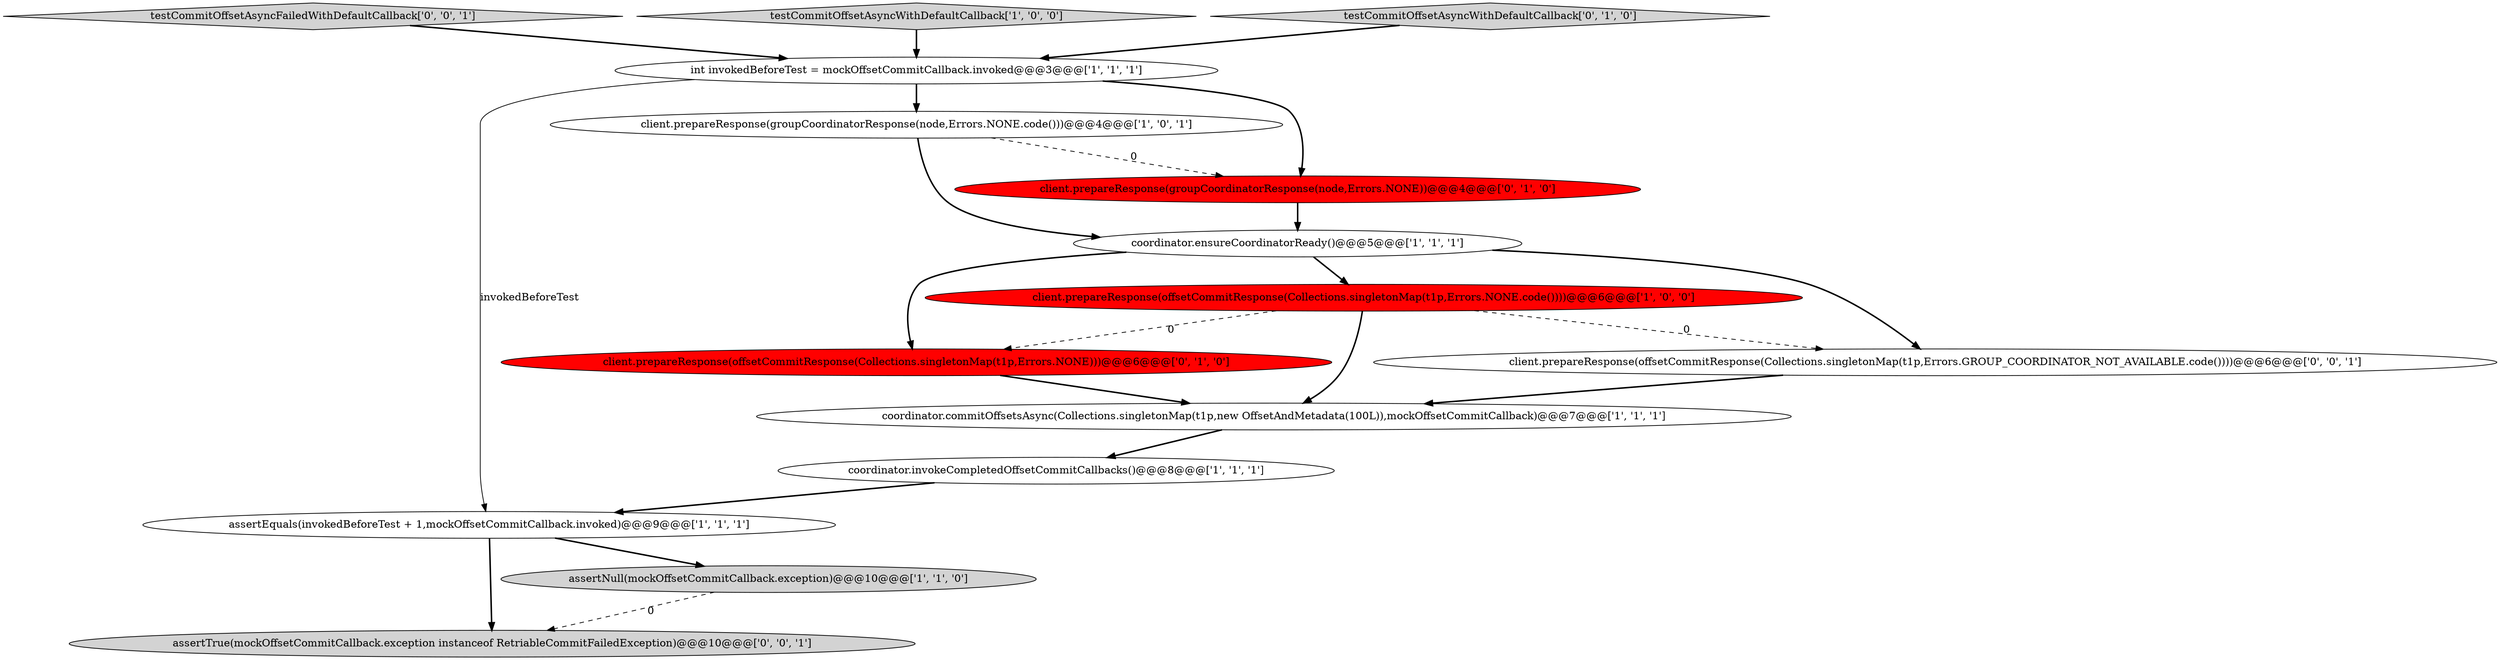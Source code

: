 digraph {
4 [style = filled, label = "assertEquals(invokedBeforeTest + 1,mockOffsetCommitCallback.invoked)@@@9@@@['1', '1', '1']", fillcolor = white, shape = ellipse image = "AAA0AAABBB1BBB"];
14 [style = filled, label = "testCommitOffsetAsyncFailedWithDefaultCallback['0', '0', '1']", fillcolor = lightgray, shape = diamond image = "AAA0AAABBB3BBB"];
7 [style = filled, label = "testCommitOffsetAsyncWithDefaultCallback['1', '0', '0']", fillcolor = lightgray, shape = diamond image = "AAA0AAABBB1BBB"];
5 [style = filled, label = "int invokedBeforeTest = mockOffsetCommitCallback.invoked@@@3@@@['1', '1', '1']", fillcolor = white, shape = ellipse image = "AAA0AAABBB1BBB"];
2 [style = filled, label = "client.prepareResponse(offsetCommitResponse(Collections.singletonMap(t1p,Errors.NONE.code())))@@@6@@@['1', '0', '0']", fillcolor = red, shape = ellipse image = "AAA1AAABBB1BBB"];
10 [style = filled, label = "client.prepareResponse(groupCoordinatorResponse(node,Errors.NONE))@@@4@@@['0', '1', '0']", fillcolor = red, shape = ellipse image = "AAA1AAABBB2BBB"];
12 [style = filled, label = "assertTrue(mockOffsetCommitCallback.exception instanceof RetriableCommitFailedException)@@@10@@@['0', '0', '1']", fillcolor = lightgray, shape = ellipse image = "AAA0AAABBB3BBB"];
3 [style = filled, label = "assertNull(mockOffsetCommitCallback.exception)@@@10@@@['1', '1', '0']", fillcolor = lightgray, shape = ellipse image = "AAA0AAABBB1BBB"];
9 [style = filled, label = "testCommitOffsetAsyncWithDefaultCallback['0', '1', '0']", fillcolor = lightgray, shape = diamond image = "AAA0AAABBB2BBB"];
13 [style = filled, label = "client.prepareResponse(offsetCommitResponse(Collections.singletonMap(t1p,Errors.GROUP_COORDINATOR_NOT_AVAILABLE.code())))@@@6@@@['0', '0', '1']", fillcolor = white, shape = ellipse image = "AAA0AAABBB3BBB"];
6 [style = filled, label = "coordinator.ensureCoordinatorReady()@@@5@@@['1', '1', '1']", fillcolor = white, shape = ellipse image = "AAA0AAABBB1BBB"];
11 [style = filled, label = "client.prepareResponse(offsetCommitResponse(Collections.singletonMap(t1p,Errors.NONE)))@@@6@@@['0', '1', '0']", fillcolor = red, shape = ellipse image = "AAA1AAABBB2BBB"];
8 [style = filled, label = "coordinator.invokeCompletedOffsetCommitCallbacks()@@@8@@@['1', '1', '1']", fillcolor = white, shape = ellipse image = "AAA0AAABBB1BBB"];
1 [style = filled, label = "client.prepareResponse(groupCoordinatorResponse(node,Errors.NONE.code()))@@@4@@@['1', '0', '1']", fillcolor = white, shape = ellipse image = "AAA0AAABBB1BBB"];
0 [style = filled, label = "coordinator.commitOffsetsAsync(Collections.singletonMap(t1p,new OffsetAndMetadata(100L)),mockOffsetCommitCallback)@@@7@@@['1', '1', '1']", fillcolor = white, shape = ellipse image = "AAA0AAABBB1BBB"];
5->10 [style = bold, label=""];
4->3 [style = bold, label=""];
1->10 [style = dashed, label="0"];
10->6 [style = bold, label=""];
6->2 [style = bold, label=""];
5->1 [style = bold, label=""];
7->5 [style = bold, label=""];
2->0 [style = bold, label=""];
1->6 [style = bold, label=""];
11->0 [style = bold, label=""];
5->4 [style = solid, label="invokedBeforeTest"];
3->12 [style = dashed, label="0"];
2->13 [style = dashed, label="0"];
6->13 [style = bold, label=""];
6->11 [style = bold, label=""];
0->8 [style = bold, label=""];
9->5 [style = bold, label=""];
4->12 [style = bold, label=""];
2->11 [style = dashed, label="0"];
8->4 [style = bold, label=""];
13->0 [style = bold, label=""];
14->5 [style = bold, label=""];
}
